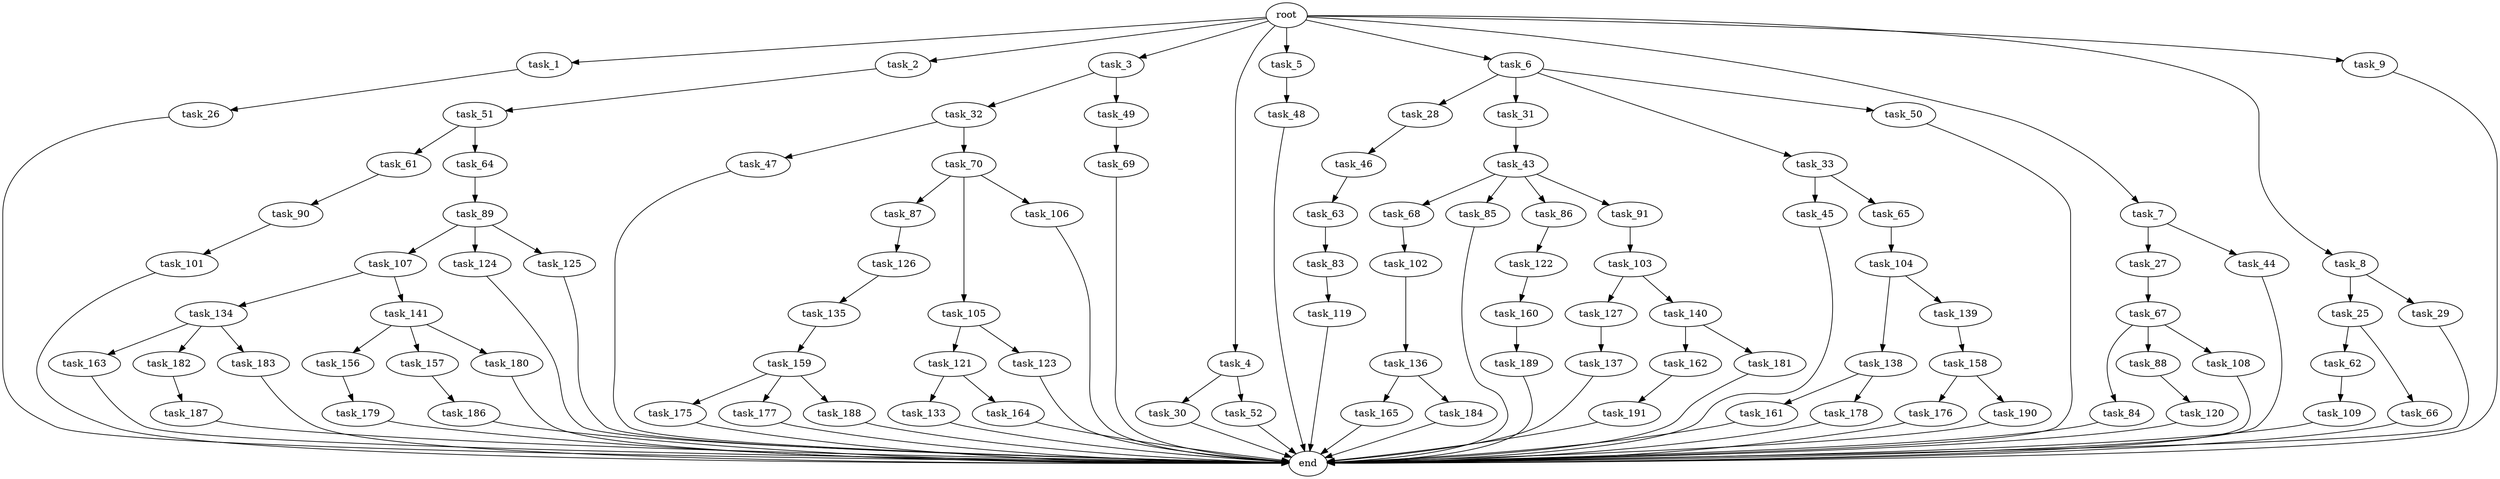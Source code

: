 digraph G {
  root [size="0.000000"];
  task_1 [size="2.048000"];
  task_2 [size="2.048000"];
  task_3 [size="2.048000"];
  task_4 [size="2.048000"];
  task_5 [size="2.048000"];
  task_6 [size="2.048000"];
  task_7 [size="2.048000"];
  task_8 [size="2.048000"];
  task_9 [size="2.048000"];
  task_25 [size="274877906.944000"];
  task_26 [size="154618822.656000"];
  task_27 [size="68719476.736000"];
  task_28 [size="429496729.600000"];
  task_29 [size="274877906.944000"];
  task_30 [size="154618822.656000"];
  task_31 [size="429496729.600000"];
  task_32 [size="429496729.600000"];
  task_33 [size="429496729.600000"];
  task_43 [size="68719476.736000"];
  task_44 [size="68719476.736000"];
  task_45 [size="68719476.736000"];
  task_46 [size="1099511627.776000"];
  task_47 [size="154618822.656000"];
  task_48 [size="1717986918.400000"];
  task_49 [size="429496729.600000"];
  task_50 [size="429496729.600000"];
  task_51 [size="841813590.016000"];
  task_52 [size="154618822.656000"];
  task_61 [size="841813590.016000"];
  task_62 [size="154618822.656000"];
  task_63 [size="1391569403.904000"];
  task_64 [size="841813590.016000"];
  task_65 [size="68719476.736000"];
  task_66 [size="154618822.656000"];
  task_67 [size="618475290.624000"];
  task_68 [size="618475290.624000"];
  task_69 [size="618475290.624000"];
  task_70 [size="154618822.656000"];
  task_83 [size="1717986918.400000"];
  task_84 [size="618475290.624000"];
  task_85 [size="618475290.624000"];
  task_86 [size="618475290.624000"];
  task_87 [size="68719476.736000"];
  task_88 [size="618475290.624000"];
  task_89 [size="841813590.016000"];
  task_90 [size="1717986918.400000"];
  task_91 [size="618475290.624000"];
  task_101 [size="274877906.944000"];
  task_102 [size="841813590.016000"];
  task_103 [size="154618822.656000"];
  task_104 [size="154618822.656000"];
  task_105 [size="68719476.736000"];
  task_106 [size="68719476.736000"];
  task_107 [size="1717986918.400000"];
  task_108 [size="618475290.624000"];
  task_109 [size="274877906.944000"];
  task_119 [size="68719476.736000"];
  task_120 [size="274877906.944000"];
  task_121 [size="429496729.600000"];
  task_122 [size="68719476.736000"];
  task_123 [size="429496729.600000"];
  task_124 [size="1717986918.400000"];
  task_125 [size="1717986918.400000"];
  task_126 [size="1099511627.776000"];
  task_127 [size="618475290.624000"];
  task_133 [size="1391569403.904000"];
  task_134 [size="1717986918.400000"];
  task_135 [size="1391569403.904000"];
  task_136 [size="274877906.944000"];
  task_137 [size="618475290.624000"];
  task_138 [size="429496729.600000"];
  task_139 [size="429496729.600000"];
  task_140 [size="618475290.624000"];
  task_141 [size="1717986918.400000"];
  task_156 [size="1717986918.400000"];
  task_157 [size="1717986918.400000"];
  task_158 [size="274877906.944000"];
  task_159 [size="841813590.016000"];
  task_160 [size="618475290.624000"];
  task_161 [size="274877906.944000"];
  task_162 [size="68719476.736000"];
  task_163 [size="1717986918.400000"];
  task_164 [size="1391569403.904000"];
  task_165 [size="429496729.600000"];
  task_175 [size="1717986918.400000"];
  task_176 [size="68719476.736000"];
  task_177 [size="1717986918.400000"];
  task_178 [size="274877906.944000"];
  task_179 [size="618475290.624000"];
  task_180 [size="1717986918.400000"];
  task_181 [size="68719476.736000"];
  task_182 [size="1717986918.400000"];
  task_183 [size="1717986918.400000"];
  task_184 [size="429496729.600000"];
  task_186 [size="68719476.736000"];
  task_187 [size="1717986918.400000"];
  task_188 [size="1717986918.400000"];
  task_189 [size="618475290.624000"];
  task_190 [size="68719476.736000"];
  task_191 [size="1099511627.776000"];
  end [size="0.000000"];

  root -> task_1 [size="1.000000"];
  root -> task_2 [size="1.000000"];
  root -> task_3 [size="1.000000"];
  root -> task_4 [size="1.000000"];
  root -> task_5 [size="1.000000"];
  root -> task_6 [size="1.000000"];
  root -> task_7 [size="1.000000"];
  root -> task_8 [size="1.000000"];
  root -> task_9 [size="1.000000"];
  task_1 -> task_26 [size="75497472.000000"];
  task_2 -> task_51 [size="411041792.000000"];
  task_3 -> task_32 [size="209715200.000000"];
  task_3 -> task_49 [size="209715200.000000"];
  task_4 -> task_30 [size="75497472.000000"];
  task_4 -> task_52 [size="75497472.000000"];
  task_5 -> task_48 [size="838860800.000000"];
  task_6 -> task_28 [size="209715200.000000"];
  task_6 -> task_31 [size="209715200.000000"];
  task_6 -> task_33 [size="209715200.000000"];
  task_6 -> task_50 [size="209715200.000000"];
  task_7 -> task_27 [size="33554432.000000"];
  task_7 -> task_44 [size="33554432.000000"];
  task_8 -> task_25 [size="134217728.000000"];
  task_8 -> task_29 [size="134217728.000000"];
  task_9 -> end [size="1.000000"];
  task_25 -> task_62 [size="75497472.000000"];
  task_25 -> task_66 [size="75497472.000000"];
  task_26 -> end [size="1.000000"];
  task_27 -> task_67 [size="301989888.000000"];
  task_28 -> task_46 [size="536870912.000000"];
  task_29 -> end [size="1.000000"];
  task_30 -> end [size="1.000000"];
  task_31 -> task_43 [size="33554432.000000"];
  task_32 -> task_47 [size="75497472.000000"];
  task_32 -> task_70 [size="75497472.000000"];
  task_33 -> task_45 [size="33554432.000000"];
  task_33 -> task_65 [size="33554432.000000"];
  task_43 -> task_68 [size="301989888.000000"];
  task_43 -> task_85 [size="301989888.000000"];
  task_43 -> task_86 [size="301989888.000000"];
  task_43 -> task_91 [size="301989888.000000"];
  task_44 -> end [size="1.000000"];
  task_45 -> end [size="1.000000"];
  task_46 -> task_63 [size="679477248.000000"];
  task_47 -> end [size="1.000000"];
  task_48 -> end [size="1.000000"];
  task_49 -> task_69 [size="301989888.000000"];
  task_50 -> end [size="1.000000"];
  task_51 -> task_61 [size="411041792.000000"];
  task_51 -> task_64 [size="411041792.000000"];
  task_52 -> end [size="1.000000"];
  task_61 -> task_90 [size="838860800.000000"];
  task_62 -> task_109 [size="134217728.000000"];
  task_63 -> task_83 [size="838860800.000000"];
  task_64 -> task_89 [size="411041792.000000"];
  task_65 -> task_104 [size="75497472.000000"];
  task_66 -> end [size="1.000000"];
  task_67 -> task_84 [size="301989888.000000"];
  task_67 -> task_88 [size="301989888.000000"];
  task_67 -> task_108 [size="301989888.000000"];
  task_68 -> task_102 [size="411041792.000000"];
  task_69 -> end [size="1.000000"];
  task_70 -> task_87 [size="33554432.000000"];
  task_70 -> task_105 [size="33554432.000000"];
  task_70 -> task_106 [size="33554432.000000"];
  task_83 -> task_119 [size="33554432.000000"];
  task_84 -> end [size="1.000000"];
  task_85 -> end [size="1.000000"];
  task_86 -> task_122 [size="33554432.000000"];
  task_87 -> task_126 [size="536870912.000000"];
  task_88 -> task_120 [size="134217728.000000"];
  task_89 -> task_107 [size="838860800.000000"];
  task_89 -> task_124 [size="838860800.000000"];
  task_89 -> task_125 [size="838860800.000000"];
  task_90 -> task_101 [size="134217728.000000"];
  task_91 -> task_103 [size="75497472.000000"];
  task_101 -> end [size="1.000000"];
  task_102 -> task_136 [size="134217728.000000"];
  task_103 -> task_127 [size="301989888.000000"];
  task_103 -> task_140 [size="301989888.000000"];
  task_104 -> task_138 [size="209715200.000000"];
  task_104 -> task_139 [size="209715200.000000"];
  task_105 -> task_121 [size="209715200.000000"];
  task_105 -> task_123 [size="209715200.000000"];
  task_106 -> end [size="1.000000"];
  task_107 -> task_134 [size="838860800.000000"];
  task_107 -> task_141 [size="838860800.000000"];
  task_108 -> end [size="1.000000"];
  task_109 -> end [size="1.000000"];
  task_119 -> end [size="1.000000"];
  task_120 -> end [size="1.000000"];
  task_121 -> task_133 [size="679477248.000000"];
  task_121 -> task_164 [size="679477248.000000"];
  task_122 -> task_160 [size="301989888.000000"];
  task_123 -> end [size="1.000000"];
  task_124 -> end [size="1.000000"];
  task_125 -> end [size="1.000000"];
  task_126 -> task_135 [size="679477248.000000"];
  task_127 -> task_137 [size="301989888.000000"];
  task_133 -> end [size="1.000000"];
  task_134 -> task_163 [size="838860800.000000"];
  task_134 -> task_182 [size="838860800.000000"];
  task_134 -> task_183 [size="838860800.000000"];
  task_135 -> task_159 [size="411041792.000000"];
  task_136 -> task_165 [size="209715200.000000"];
  task_136 -> task_184 [size="209715200.000000"];
  task_137 -> end [size="1.000000"];
  task_138 -> task_161 [size="134217728.000000"];
  task_138 -> task_178 [size="134217728.000000"];
  task_139 -> task_158 [size="134217728.000000"];
  task_140 -> task_162 [size="33554432.000000"];
  task_140 -> task_181 [size="33554432.000000"];
  task_141 -> task_156 [size="838860800.000000"];
  task_141 -> task_157 [size="838860800.000000"];
  task_141 -> task_180 [size="838860800.000000"];
  task_156 -> task_179 [size="301989888.000000"];
  task_157 -> task_186 [size="33554432.000000"];
  task_158 -> task_176 [size="33554432.000000"];
  task_158 -> task_190 [size="33554432.000000"];
  task_159 -> task_175 [size="838860800.000000"];
  task_159 -> task_177 [size="838860800.000000"];
  task_159 -> task_188 [size="838860800.000000"];
  task_160 -> task_189 [size="301989888.000000"];
  task_161 -> end [size="1.000000"];
  task_162 -> task_191 [size="536870912.000000"];
  task_163 -> end [size="1.000000"];
  task_164 -> end [size="1.000000"];
  task_165 -> end [size="1.000000"];
  task_175 -> end [size="1.000000"];
  task_176 -> end [size="1.000000"];
  task_177 -> end [size="1.000000"];
  task_178 -> end [size="1.000000"];
  task_179 -> end [size="1.000000"];
  task_180 -> end [size="1.000000"];
  task_181 -> end [size="1.000000"];
  task_182 -> task_187 [size="838860800.000000"];
  task_183 -> end [size="1.000000"];
  task_184 -> end [size="1.000000"];
  task_186 -> end [size="1.000000"];
  task_187 -> end [size="1.000000"];
  task_188 -> end [size="1.000000"];
  task_189 -> end [size="1.000000"];
  task_190 -> end [size="1.000000"];
  task_191 -> end [size="1.000000"];
}
